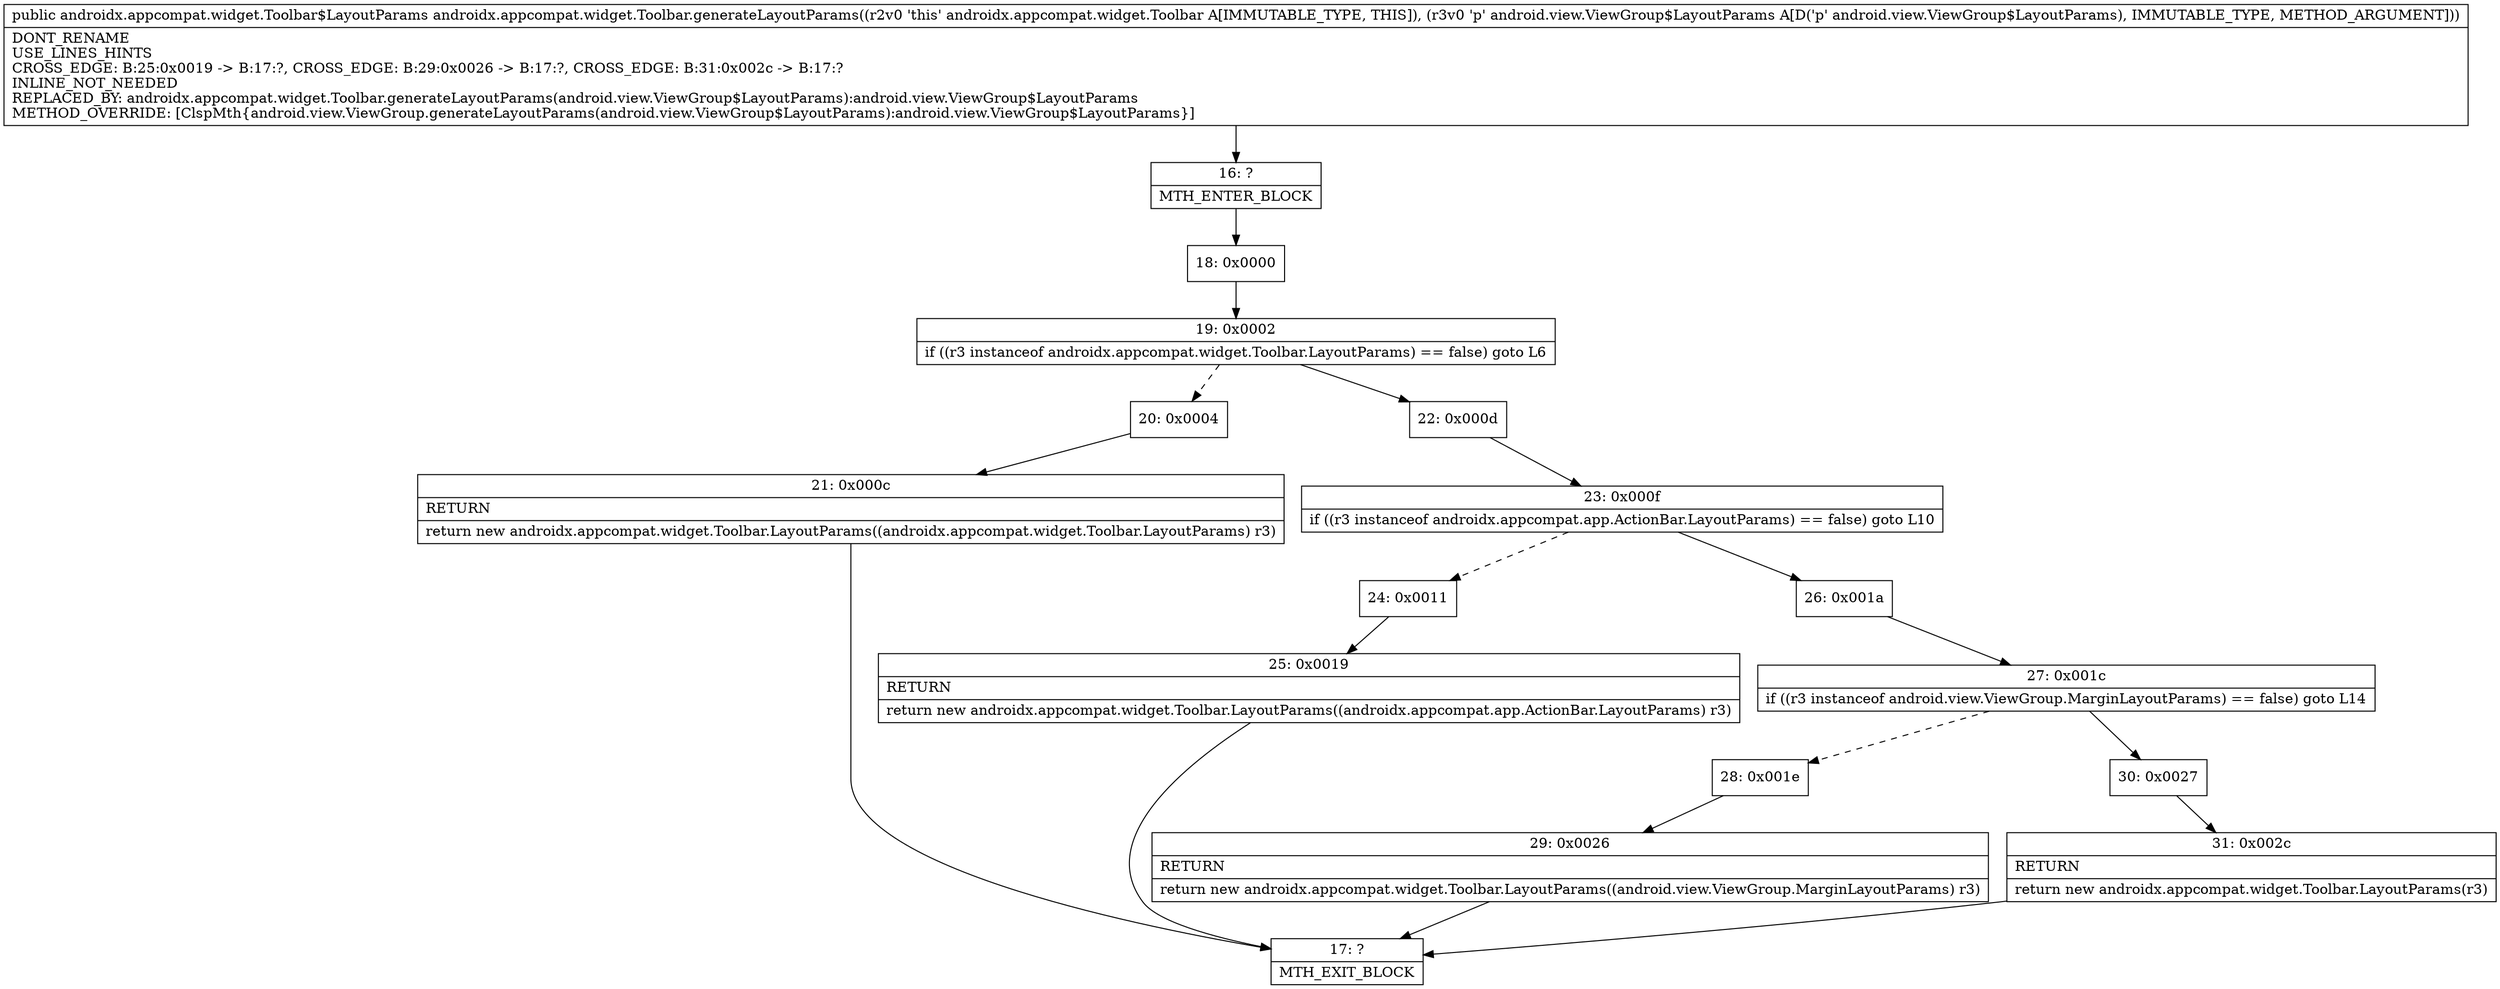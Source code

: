 digraph "CFG forandroidx.appcompat.widget.Toolbar.generateLayoutParams(Landroid\/view\/ViewGroup$LayoutParams;)Landroidx\/appcompat\/widget\/Toolbar$LayoutParams;" {
Node_16 [shape=record,label="{16\:\ ?|MTH_ENTER_BLOCK\l}"];
Node_18 [shape=record,label="{18\:\ 0x0000}"];
Node_19 [shape=record,label="{19\:\ 0x0002|if ((r3 instanceof androidx.appcompat.widget.Toolbar.LayoutParams) == false) goto L6\l}"];
Node_20 [shape=record,label="{20\:\ 0x0004}"];
Node_21 [shape=record,label="{21\:\ 0x000c|RETURN\l|return new androidx.appcompat.widget.Toolbar.LayoutParams((androidx.appcompat.widget.Toolbar.LayoutParams) r3)\l}"];
Node_17 [shape=record,label="{17\:\ ?|MTH_EXIT_BLOCK\l}"];
Node_22 [shape=record,label="{22\:\ 0x000d}"];
Node_23 [shape=record,label="{23\:\ 0x000f|if ((r3 instanceof androidx.appcompat.app.ActionBar.LayoutParams) == false) goto L10\l}"];
Node_24 [shape=record,label="{24\:\ 0x0011}"];
Node_25 [shape=record,label="{25\:\ 0x0019|RETURN\l|return new androidx.appcompat.widget.Toolbar.LayoutParams((androidx.appcompat.app.ActionBar.LayoutParams) r3)\l}"];
Node_26 [shape=record,label="{26\:\ 0x001a}"];
Node_27 [shape=record,label="{27\:\ 0x001c|if ((r3 instanceof android.view.ViewGroup.MarginLayoutParams) == false) goto L14\l}"];
Node_28 [shape=record,label="{28\:\ 0x001e}"];
Node_29 [shape=record,label="{29\:\ 0x0026|RETURN\l|return new androidx.appcompat.widget.Toolbar.LayoutParams((android.view.ViewGroup.MarginLayoutParams) r3)\l}"];
Node_30 [shape=record,label="{30\:\ 0x0027}"];
Node_31 [shape=record,label="{31\:\ 0x002c|RETURN\l|return new androidx.appcompat.widget.Toolbar.LayoutParams(r3)\l}"];
MethodNode[shape=record,label="{public androidx.appcompat.widget.Toolbar$LayoutParams androidx.appcompat.widget.Toolbar.generateLayoutParams((r2v0 'this' androidx.appcompat.widget.Toolbar A[IMMUTABLE_TYPE, THIS]), (r3v0 'p' android.view.ViewGroup$LayoutParams A[D('p' android.view.ViewGroup$LayoutParams), IMMUTABLE_TYPE, METHOD_ARGUMENT]))  | DONT_RENAME\lUSE_LINES_HINTS\lCROSS_EDGE: B:25:0x0019 \-\> B:17:?, CROSS_EDGE: B:29:0x0026 \-\> B:17:?, CROSS_EDGE: B:31:0x002c \-\> B:17:?\lINLINE_NOT_NEEDED\lREPLACED_BY: androidx.appcompat.widget.Toolbar.generateLayoutParams(android.view.ViewGroup$LayoutParams):android.view.ViewGroup$LayoutParams\lMETHOD_OVERRIDE: [ClspMth\{android.view.ViewGroup.generateLayoutParams(android.view.ViewGroup$LayoutParams):android.view.ViewGroup$LayoutParams\}]\l}"];
MethodNode -> Node_16;Node_16 -> Node_18;
Node_18 -> Node_19;
Node_19 -> Node_20[style=dashed];
Node_19 -> Node_22;
Node_20 -> Node_21;
Node_21 -> Node_17;
Node_22 -> Node_23;
Node_23 -> Node_24[style=dashed];
Node_23 -> Node_26;
Node_24 -> Node_25;
Node_25 -> Node_17;
Node_26 -> Node_27;
Node_27 -> Node_28[style=dashed];
Node_27 -> Node_30;
Node_28 -> Node_29;
Node_29 -> Node_17;
Node_30 -> Node_31;
Node_31 -> Node_17;
}


